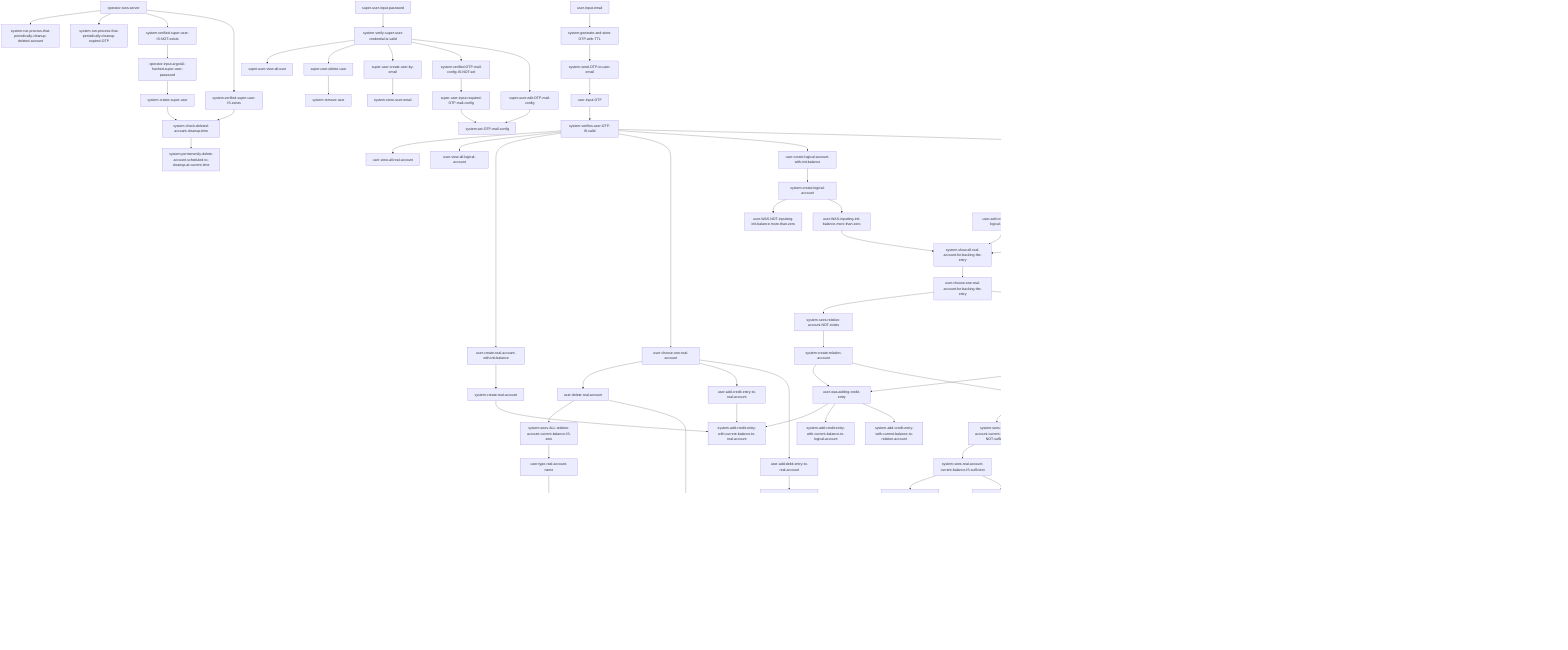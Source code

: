 %% v2.3.0
graph
    operator-runs-server --> system-run-process-that-periodically-cleanup-deleted-account
    operator-runs-server --> system-run-process-that-periodically-cleanup-expired-OTP

    operator-runs-server --> system-verified-super-user-IS-NOT-exists
    system-verified-super-user-IS-NOT-exists --> operator-input-argon2i-hashed-super-user-password
    operator-input-argon2i-hashed-super-user-password --> system-create-super-user
    system-create-super-user --> system-check-deleted-account-cleanup-time

    operator-runs-server --> system-verified-super-user-IS-exists
    system-verified-super-user-IS-exists --> system-check-deleted-account-cleanup-time
    system-check-deleted-account-cleanup-time --> system-permenently-delete-account-scheduled-to-cleanup-at-current-time

    super-user-input-password --> system-verify-super-user-credential-is-valid
    system-verify-super-user-credential-is-valid --> super-user-view-all-user
    system-verify-super-user-credential-is-valid --> super-user-delete-user
    system-verify-super-user-credential-is-valid --> super-user-create-user-by-email
    super-user-create-user-by-email --> system-store-user-email
    super-user-delete-user --> system-remove-user

    system-verify-super-user-credential-is-valid --> system-verified-OTP-mail-config-IS-NOT-set
    system-verified-OTP-mail-config-IS-NOT-set --> super-user-input-required-OTP-mail-config
    super-user-input-required-OTP-mail-config --> system-set-OTP-mail-config

    system-verify-super-user-credential-is-valid --> super-user-edit-OTP-mail-config
    super-user-edit-OTP-mail-config --> system-set-OTP-mail-config

    user-input-email --> system-generate-and-store-OTP-with-TTL
    system-generate-and-store-OTP-with-TTL --> system-send-OTP-to-user-email
    system-send-OTP-to-user-email --> user-input-OTP
    user-input-OTP --> system-verifies-user-OTP-IS-valid

    system-verifies-user-OTP-IS-valid --> user-view-all-real-account
    system-verifies-user-OTP-IS-valid --> user-view-all-logical-account

    system-verifies-user-OTP-IS-valid --> user-create-real-account-with-init-balance
    user-create-real-account-with-init-balance --> system-create-real-account
    system-create-real-account --> system-add-credit-entry-with-current-balance-to-real-account

    system-verifies-user-OTP-IS-valid --> user-choose-one-real-account
    user-choose-one-real-account --> user-delete-real-account
    user-delete-real-account --> system-sees-ALL-relation-account-current-balance-IS-zero
    user-delete-real-account --> system-sees-ANY-relation-account-current-balance-IS-NOT-zero
    system-sees-ANY-relation-account-current-balance-IS-NOT-zero --> system-rejects-real-account-deletion
    system-sees-ALL-relation-account-current-balance-IS-zero --> user-type-real-account-name
    user-type-real-account-name --> user-confirm-deletion
    user-confirm-deletion --> user-reconfirm-deletion
    user-reconfirm-deletion --> system-sees-real-account-name-confirmation-and-reconfirmation-IS-valid
    user-reconfirm-deletion --> system-sees-real-account-name-confirmation-and-reconfirmation-IS-NOT-valid
    system-sees-real-account-name-confirmation-and-reconfirmation-IS-NOT-valid --> system-rejects-real-account-deletion
    system-sees-real-account-name-confirmation-and-reconfirmation-IS-valid --> system-soft-delete-real-account
    system-sees-real-account-name-confirmation-and-reconfirmation-IS-valid --> system-soft-delete-relation-account
    system-soft-delete-real-account --> system-set-cleanup-time-one-month-after-deletion

    user-choose-one-real-account --> user-add-credit-entry-to-real-account
    user-add-credit-entry-to-real-account --> system-add-credit-entry-with-current-balance-to-real-account
    user-choose-one-real-account --> user-add-debit-entry-to-real-account
    user-add-debit-entry-to-real-account --> system-verifies-real-account-current-balance-will-not-goes-less-than-zero-after-debit
    system-verifies-real-account-current-balance-will-not-goes-less-than-zero-after-debit --> system-add-debit-entry-with-current-balance-to-real-account

    system-verifies-user-OTP-IS-valid --> user-create-logical-account-with-init-balance
    user-create-logical-account-with-init-balance --> system-create-logical-account
    system-create-logical-account --> user-WAS-NOT-inputting-init-balance-more-than-zero
    system-create-logical-account --> user-WAS-inputting-init-balance-more-than-zero
    user-WAS-inputting-init-balance-more-than-zero --> system-show-all-real-account-for-backing-the-entry

    system-verifies-user-OTP-IS-valid --> user-choose-one-logical-account

    user-choose-one-logical-account --> user-add-credit-entry-to-logical-account

    user-choose-one-logical-account --> user-add-debit-entry-to-logical-account
    user-add-debit-entry-to-logical-account --> system-show-all-real-account-for-backing-the-entry
    user-add-credit-entry-to-logical-account --> system-show-all-real-account-for-backing-the-entry

    system-show-all-real-account-for-backing-the-entry --> user-choose-one-real-account-for-backing-the-entry
    user-choose-one-real-account-for-backing-the-entry --> system-sees-relation-account-NOT-exists
    system-sees-relation-account-NOT-exists --> system-create-relation-account
    user-choose-one-real-account-for-backing-the-entry --> system-sees-relation-account-exists

    system-create-relation-account --> user-was-adding-credit-entry
    system-sees-relation-account-exists --> user-was-adding-credit-entry

    system-create-relation-account --> user-was-adding-debit-entry
    system-sees-relation-account-exists --> user-was-adding-debit-entry

    user-was-adding-credit-entry --> system-add-credit-entry-with-current-balance-to-real-account
    user-was-adding-credit-entry --> system-add-credit-entry-with-current-balance-to-logical-account
    user-was-adding-credit-entry --> system-add-credit-entry-with-current-balance-to-relation-account

    user-was-adding-debit-entry --> system-sees-relation-account-current-balance-IS-NOT-sufficient
    user-was-adding-debit-entry --> system-sees-relation-account-current-balance-IS-sufficient
    system-sees-relation-account-current-balance-IS-NOT-sufficient --> system-sees-real-account-current-balance-IS-sufficient
    system-sees-relation-account-current-balance-IS-NOT-sufficient --> system-sees-real-account-current-balance-IS-NOT-sufficient
    system-sees-real-account-current-balance-IS-sufficient --> system-add-credit-entry-with-current-balance-to-relation-account-as-much-as-the-remainder
    system-sees-real-account-current-balance-IS-sufficient --> system-add-credit-entry-with-current-balance-to-logical-account-as-much-as-the-remainder
    system-sees-real-account-current-balance-IS-NOT-sufficient --> system-rejects-the-debit-entry

    system-sees-relation-account-current-balance-IS-sufficient --> system-add-debit-entry-with-current-balance-to-real-account
    system-sees-relation-account-current-balance-IS-sufficient --> system-add-debit-entry-with-current-balance-to-relation-account
    system-sees-relation-account-current-balance-IS-sufficient --> system-add-debit-entry-with-current-balance-to-logical-account
    system-add-credit-entry-with-current-balance-to-logical-account-as-much-as-the-remainder --> system-add-debit-entry-with-current-balance-to-real-account
    system-add-credit-entry-with-current-balance-to-logical-account-as-much-as-the-remainder --> system-add-debit-entry-with-current-balance-to-relation-account
    system-add-credit-entry-with-current-balance-to-logical-account-as-much-as-the-remainder --> system-add-debit-entry-with-current-balance-to-logical-account
    system-add-credit-entry-with-current-balance-to-relation-account-as-much-as-the-remainder --> system-add-debit-entry-with-current-balance-to-real-account
    system-add-credit-entry-with-current-balance-to-relation-account-as-much-as-the-remainder --> system-add-debit-entry-with-current-balance-to-relation-account
    system-add-credit-entry-with-current-balance-to-relation-account-as-much-as-the-remainder --> system-add-debit-entry-with-current-balance-to-logical-account

    user-choose-one-logical-account --> user-choose-one-other-logical-account-to-move-balance
    user-choose-one-other-logical-account-to-move-balance --> system-show-all-relation-account-of-source-logical-account
    system-show-all-relation-account-of-source-logical-account --> user-choose-one-relation-account-of-source-logical-account
    user-choose-one-relation-account-of-source-logical-account --> system-show-all-relation-account-of-destination-logical-account
    system-show-all-relation-account-of-destination-logical-account --> user-choose-one-relation-account-of-destination-logical-account
    user-choose-one-relation-account-of-destination-logical-account --> system-sees-relation-account-of-source-and-destination-logical-account-IS-backed-by-the-same-real-account
    system-sees-relation-account-of-source-and-destination-logical-account-IS-backed-by-the-same-real-account --> system-add-debit-entry-with-current-balance-to-source-relation-account
    system-sees-relation-account-of-source-and-destination-logical-account-IS-backed-by-the-same-real-account --> system-add-debit-entry-with-current-balance-to-source-logical-account
    system-sees-relation-account-of-source-and-destination-logical-account-IS-backed-by-the-same-real-account --> system-add-credit-entry-with-current-balance-to-destination-relation-account
    system-sees-relation-account-of-source-and-destination-logical-account-IS-backed-by-the-same-real-account --> system-add-credit-entry-with-current-balance-to-destination-logical-account
    user-choose-one-relation-account-of-destination-logical-account --> system-sees-relation-account-of-source-and-destination-logical-account-IS-NOT-backed-by-the-same-real-account
    system-sees-relation-account-of-source-and-destination-logical-account-IS-NOT-backed-by-the-same-real-account --> system-add-debit-entry-with-current-balance-to-source-real-account
    system-sees-relation-account-of-source-and-destination-logical-account-IS-NOT-backed-by-the-same-real-account --> system-add-debit-entry-with-current-balance-to-source-relation-account
    system-sees-relation-account-of-source-and-destination-logical-account-IS-NOT-backed-by-the-same-real-account --> system-add-debit-entry-with-current-balance-to-source-logical-account
    system-sees-relation-account-of-source-and-destination-logical-account-IS-NOT-backed-by-the-same-real-account --> system-add-credit-entry-with-current-balance-to-destination-real-account
    system-sees-relation-account-of-source-and-destination-logical-account-IS-NOT-backed-by-the-same-real-account --> system-add-credit-entry-with-current-balance-to-destination-relation-account
    system-sees-relation-account-of-source-and-destination-logical-account-IS-NOT-backed-by-the-same-real-account --> system-add-credit-entry-with-current-balance-to-destination-logical-account
